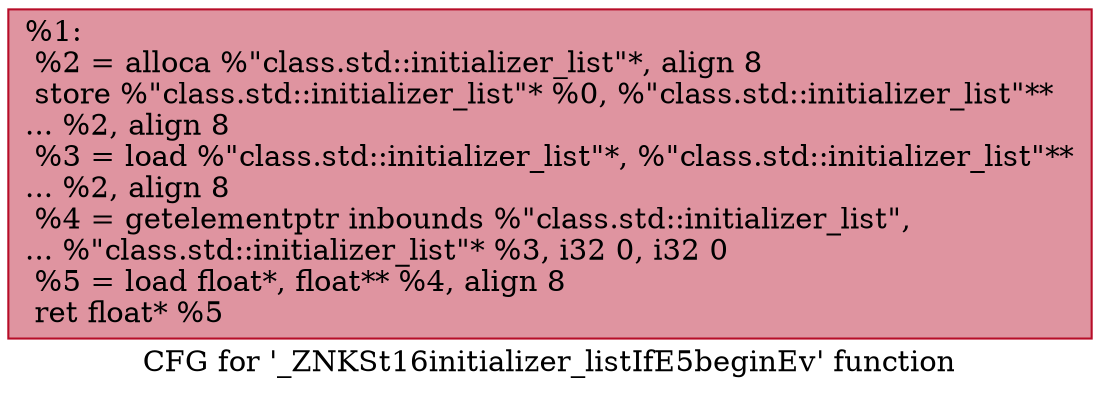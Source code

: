 digraph "CFG for '_ZNKSt16initializer_listIfE5beginEv' function" {
	label="CFG for '_ZNKSt16initializer_listIfE5beginEv' function";

	Node0x559363e1d100 [shape=record,color="#b70d28ff", style=filled, fillcolor="#b70d2870",label="{%1:\l  %2 = alloca %\"class.std::initializer_list\"*, align 8\l  store %\"class.std::initializer_list\"* %0, %\"class.std::initializer_list\"**\l... %2, align 8\l  %3 = load %\"class.std::initializer_list\"*, %\"class.std::initializer_list\"**\l... %2, align 8\l  %4 = getelementptr inbounds %\"class.std::initializer_list\",\l... %\"class.std::initializer_list\"* %3, i32 0, i32 0\l  %5 = load float*, float** %4, align 8\l  ret float* %5\l}"];
}
